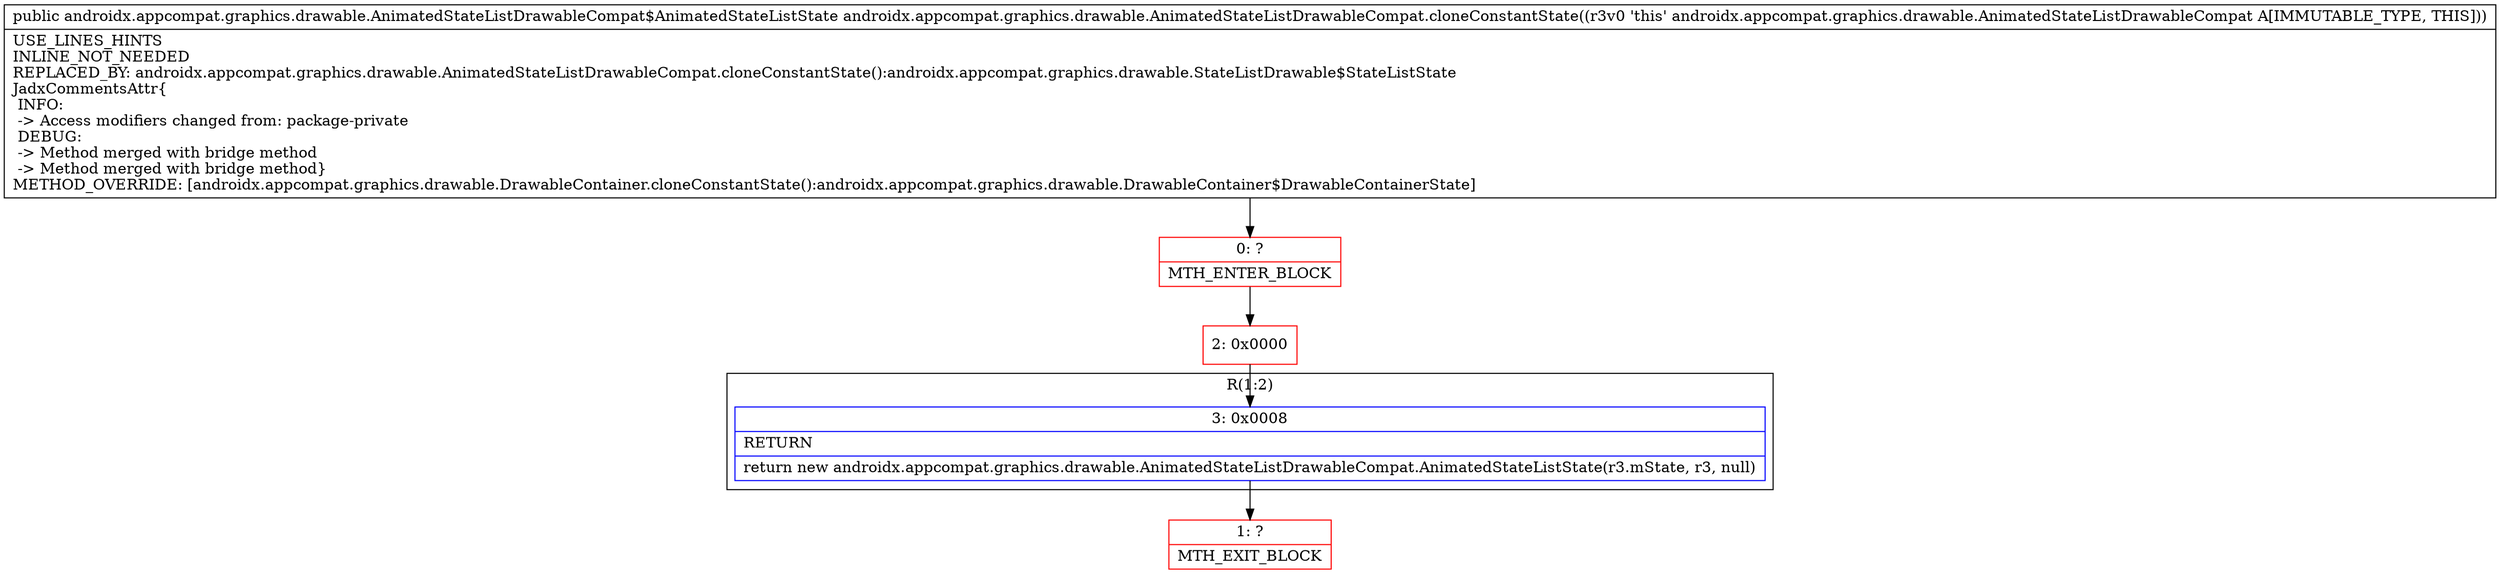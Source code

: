 digraph "CFG forandroidx.appcompat.graphics.drawable.AnimatedStateListDrawableCompat.cloneConstantState()Landroidx\/appcompat\/graphics\/drawable\/AnimatedStateListDrawableCompat$AnimatedStateListState;" {
subgraph cluster_Region_2051938149 {
label = "R(1:2)";
node [shape=record,color=blue];
Node_3 [shape=record,label="{3\:\ 0x0008|RETURN\l|return new androidx.appcompat.graphics.drawable.AnimatedStateListDrawableCompat.AnimatedStateListState(r3.mState, r3, null)\l}"];
}
Node_0 [shape=record,color=red,label="{0\:\ ?|MTH_ENTER_BLOCK\l}"];
Node_2 [shape=record,color=red,label="{2\:\ 0x0000}"];
Node_1 [shape=record,color=red,label="{1\:\ ?|MTH_EXIT_BLOCK\l}"];
MethodNode[shape=record,label="{public androidx.appcompat.graphics.drawable.AnimatedStateListDrawableCompat$AnimatedStateListState androidx.appcompat.graphics.drawable.AnimatedStateListDrawableCompat.cloneConstantState((r3v0 'this' androidx.appcompat.graphics.drawable.AnimatedStateListDrawableCompat A[IMMUTABLE_TYPE, THIS]))  | USE_LINES_HINTS\lINLINE_NOT_NEEDED\lREPLACED_BY: androidx.appcompat.graphics.drawable.AnimatedStateListDrawableCompat.cloneConstantState():androidx.appcompat.graphics.drawable.StateListDrawable$StateListState\lJadxCommentsAttr\{\l INFO: \l \-\> Access modifiers changed from: package\-private\l DEBUG: \l \-\> Method merged with bridge method\l \-\> Method merged with bridge method\}\lMETHOD_OVERRIDE: [androidx.appcompat.graphics.drawable.DrawableContainer.cloneConstantState():androidx.appcompat.graphics.drawable.DrawableContainer$DrawableContainerState]\l}"];
MethodNode -> Node_0;Node_3 -> Node_1;
Node_0 -> Node_2;
Node_2 -> Node_3;
}

